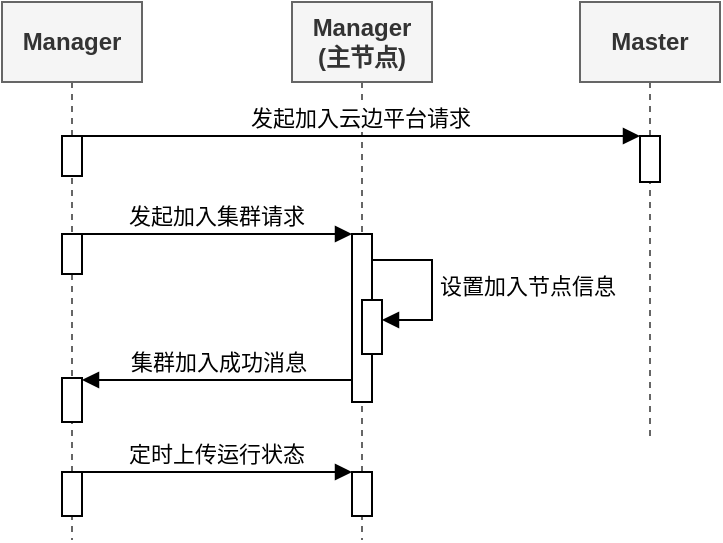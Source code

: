 <mxfile version="26.2.10">
  <diagram name="第 1 页" id="xFi2DgSBSKZWvdBvTH6e">
    <mxGraphModel dx="451" dy="299" grid="1" gridSize="10" guides="1" tooltips="1" connect="1" arrows="1" fold="1" page="1" pageScale="1" pageWidth="827" pageHeight="1169" math="0" shadow="0">
      <root>
        <mxCell id="0" />
        <mxCell id="1" parent="0" />
        <mxCell id="U9wvQ1SIOHGwhJzIrvSg-6" value="&lt;b&gt;Manager&lt;br&gt;(主节点)&lt;/b&gt;" style="shape=umlLifeline;perimeter=lifelinePerimeter;whiteSpace=wrap;html=1;container=1;dropTarget=0;collapsible=0;recursiveResize=0;outlineConnect=0;portConstraint=eastwest;newEdgeStyle={&quot;curved&quot;:0,&quot;rounded&quot;:0};size=40;fillColor=#f5f5f5;fontColor=#333333;strokeColor=#666666;" parent="1" vertex="1">
          <mxGeometry x="190" y="51" width="70" height="269" as="geometry" />
        </mxCell>
        <mxCell id="U9wvQ1SIOHGwhJzIrvSg-1" value="" style="html=1;points=[[0,0,0,0,5],[0,1,0,0,-5],[1,0,0,0,5],[1,1,0,0,-5]];perimeter=orthogonalPerimeter;outlineConnect=0;targetShapes=umlLifeline;portConstraint=eastwest;newEdgeStyle={&quot;curved&quot;:0,&quot;rounded&quot;:0};" parent="U9wvQ1SIOHGwhJzIrvSg-6" vertex="1">
          <mxGeometry x="30" y="116" width="10" height="84" as="geometry" />
        </mxCell>
        <mxCell id="SIk2JnVburX0GYB6veat-1" value="" style="html=1;points=[[0,0,0,0,5],[0,1,0,0,-5],[1,0,0,0,5],[1,1,0,0,-5]];perimeter=orthogonalPerimeter;outlineConnect=0;targetShapes=umlLifeline;portConstraint=eastwest;newEdgeStyle={&quot;curved&quot;:0,&quot;rounded&quot;:0};" vertex="1" parent="U9wvQ1SIOHGwhJzIrvSg-6">
          <mxGeometry x="35" y="149" width="10" height="27" as="geometry" />
        </mxCell>
        <mxCell id="SIk2JnVburX0GYB6veat-2" value="设置加入节点信息" style="html=1;align=left;spacingLeft=2;endArrow=block;rounded=0;edgeStyle=orthogonalEdgeStyle;curved=0;rounded=0;" edge="1" target="SIk2JnVburX0GYB6veat-1" parent="U9wvQ1SIOHGwhJzIrvSg-6">
          <mxGeometry x="-0.003" relative="1" as="geometry">
            <mxPoint x="40" y="129" as="sourcePoint" />
            <Array as="points">
              <mxPoint x="70" y="159" />
            </Array>
            <mxPoint as="offset" />
          </mxGeometry>
        </mxCell>
        <mxCell id="SIk2JnVburX0GYB6veat-5" value="" style="html=1;points=[[0,0,0,0,5],[0,1,0,0,-5],[1,0,0,0,5],[1,1,0,0,-5]];perimeter=orthogonalPerimeter;outlineConnect=0;targetShapes=umlLifeline;portConstraint=eastwest;newEdgeStyle={&quot;curved&quot;:0,&quot;rounded&quot;:0};" vertex="1" parent="U9wvQ1SIOHGwhJzIrvSg-6">
          <mxGeometry x="30" y="235" width="10" height="22" as="geometry" />
        </mxCell>
        <mxCell id="U9wvQ1SIOHGwhJzIrvSg-44" value="&lt;b&gt;Manager&lt;/b&gt;" style="shape=umlLifeline;perimeter=lifelinePerimeter;whiteSpace=wrap;html=1;container=1;dropTarget=0;collapsible=0;recursiveResize=0;outlineConnect=0;portConstraint=eastwest;newEdgeStyle={&quot;curved&quot;:0,&quot;rounded&quot;:0};size=40;fillColor=#f5f5f5;fontColor=#333333;strokeColor=#666666;" parent="1" vertex="1">
          <mxGeometry x="45" y="51" width="70" height="269" as="geometry" />
        </mxCell>
        <mxCell id="U9wvQ1SIOHGwhJzIrvSg-45" value="" style="html=1;points=[[0,0,0,0,5],[0,1,0,0,-5],[1,0,0,0,5],[1,1,0,0,-5]];perimeter=orthogonalPerimeter;outlineConnect=0;targetShapes=umlLifeline;portConstraint=eastwest;newEdgeStyle={&quot;curved&quot;:0,&quot;rounded&quot;:0};" parent="U9wvQ1SIOHGwhJzIrvSg-44" vertex="1">
          <mxGeometry x="30" y="116" width="10" height="20" as="geometry" />
        </mxCell>
        <mxCell id="TjUFjEASQclWXU2zAIp1-1" value="" style="html=1;points=[[0,0,0,0,5],[0,1,0,0,-5],[1,0,0,0,5],[1,1,0,0,-5]];perimeter=orthogonalPerimeter;outlineConnect=0;targetShapes=umlLifeline;portConstraint=eastwest;newEdgeStyle={&quot;curved&quot;:0,&quot;rounded&quot;:0};" parent="U9wvQ1SIOHGwhJzIrvSg-44" vertex="1">
          <mxGeometry x="30" y="188" width="10" height="22" as="geometry" />
        </mxCell>
        <mxCell id="SIk2JnVburX0GYB6veat-3" value="" style="html=1;points=[[0,0,0,0,5],[0,1,0,0,-5],[1,0,0,0,5],[1,1,0,0,-5]];perimeter=orthogonalPerimeter;outlineConnect=0;targetShapes=umlLifeline;portConstraint=eastwest;newEdgeStyle={&quot;curved&quot;:0,&quot;rounded&quot;:0};" vertex="1" parent="U9wvQ1SIOHGwhJzIrvSg-44">
          <mxGeometry x="30" y="235" width="10" height="22" as="geometry" />
        </mxCell>
        <mxCell id="SIk2JnVburX0GYB6veat-14" value="" style="html=1;points=[[0,0,0,0,5],[0,1,0,0,-5],[1,0,0,0,5],[1,1,0,0,-5]];perimeter=orthogonalPerimeter;outlineConnect=0;targetShapes=umlLifeline;portConstraint=eastwest;newEdgeStyle={&quot;curved&quot;:0,&quot;rounded&quot;:0};" vertex="1" parent="U9wvQ1SIOHGwhJzIrvSg-44">
          <mxGeometry x="30" y="67" width="10" height="20" as="geometry" />
        </mxCell>
        <mxCell id="U9wvQ1SIOHGwhJzIrvSg-48" value="定时上传运行状态" style="html=1;verticalAlign=bottom;endArrow=block;curved=0;rounded=0;" parent="1" edge="1" target="SIk2JnVburX0GYB6veat-5">
          <mxGeometry x="-0.006" width="80" relative="1" as="geometry">
            <mxPoint x="84.98" y="286.0" as="sourcePoint" />
            <mxPoint x="199.98" y="286.0" as="targetPoint" />
            <mxPoint as="offset" />
          </mxGeometry>
        </mxCell>
        <mxCell id="TjUFjEASQclWXU2zAIp1-2" value="集群加入成功消息" style="html=1;verticalAlign=bottom;endArrow=block;curved=0;rounded=0;" parent="1" edge="1">
          <mxGeometry x="-0.003" width="80" relative="1" as="geometry">
            <mxPoint x="220" y="240" as="sourcePoint" />
            <mxPoint x="85" y="240" as="targetPoint" />
            <mxPoint as="offset" />
            <Array as="points">
              <mxPoint x="125" y="240" />
            </Array>
          </mxGeometry>
        </mxCell>
        <mxCell id="SIk2JnVburX0GYB6veat-8" value="发起加入集群请求" style="html=1;verticalAlign=bottom;endArrow=block;curved=0;rounded=0;" edge="1" parent="1">
          <mxGeometry x="-0.005" width="80" relative="1" as="geometry">
            <mxPoint x="85.0" y="167.0" as="sourcePoint" />
            <mxPoint x="220" y="167" as="targetPoint" />
            <mxPoint as="offset" />
          </mxGeometry>
        </mxCell>
        <mxCell id="SIk2JnVburX0GYB6veat-9" value="&lt;b&gt;Master&lt;/b&gt;" style="shape=umlLifeline;perimeter=lifelinePerimeter;whiteSpace=wrap;html=1;container=1;dropTarget=0;collapsible=0;recursiveResize=0;outlineConnect=0;portConstraint=eastwest;newEdgeStyle={&quot;curved&quot;:0,&quot;rounded&quot;:0};size=40;fillColor=#f5f5f5;fontColor=#333333;strokeColor=#666666;" vertex="1" parent="1">
          <mxGeometry x="334" y="51" width="70" height="219" as="geometry" />
        </mxCell>
        <mxCell id="SIk2JnVburX0GYB6veat-10" value="" style="html=1;points=[[0,0,0,0,5],[0,1,0,0,-5],[1,0,0,0,5],[1,1,0,0,-5]];perimeter=orthogonalPerimeter;outlineConnect=0;targetShapes=umlLifeline;portConstraint=eastwest;newEdgeStyle={&quot;curved&quot;:0,&quot;rounded&quot;:0};" vertex="1" parent="SIk2JnVburX0GYB6veat-9">
          <mxGeometry x="30" y="67" width="10" height="23" as="geometry" />
        </mxCell>
        <mxCell id="SIk2JnVburX0GYB6veat-15" value="发起加入云边平台请求" style="html=1;verticalAlign=bottom;endArrow=block;curved=0;rounded=0;" edge="1" parent="1">
          <mxGeometry x="-0.007" width="80" relative="1" as="geometry">
            <mxPoint x="85" y="118" as="sourcePoint" />
            <mxPoint x="364" y="118" as="targetPoint" />
            <mxPoint as="offset" />
          </mxGeometry>
        </mxCell>
      </root>
    </mxGraphModel>
  </diagram>
</mxfile>
